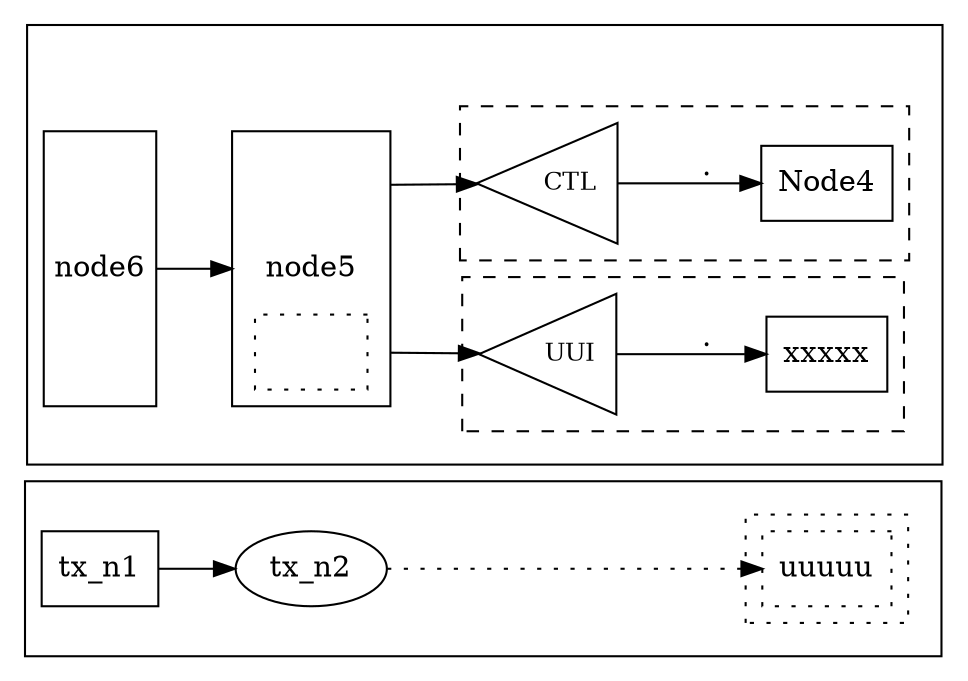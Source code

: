 digraph {
  tooltip="Graph Tooltip"
  rankdir="LR"
  newrank=true
  compound=true
  nodesep=0.1

  subgraph cluster_tx_lane{
      graph [label="";]
      tx_n1 [shape="rect"];tx_n2;
      tx_n1 -> tx_n2
      tx_n2 -> tx_d_n1 [style="dotted"]
      # cluster_d1 and cluster_d2 are dummy
      # these two dummya subgraph is to match with subgraph rx
      # because same hiearchy maintain the margin are same,
      # so the outline of cluster_tx_lane and cluster_rx_lane
      # are perfectly aligned.
      subgraph cluster_d1 {
        style=invis
        subgraph cluster_d2 {
          style=dotted
          tx_d_n1 [label="uuuuu", style=dotted,shape=rect]
        }
      }
  }
  
  subgraph cluster_rx_lane{
      label=""
      subgraph cluster_rx{
        label="rx"
        style="invis"

        subgraph cluster_a {
          label=""
          tooltip="Cluster Tooltip"
          style="dashed"
          Node1 [tooltip="Node1 Tooltip", 
                 label="UUI", 
                 shape="triangle",
                 orientation=90,
                 height=0.8,
                 fontsize=12]
          Node2 [shape="rect", label="xxxxx"]
          Node1 -> Node2 [label="." tooltip="Edge Tooltip"]
        }
        subgraph cluster_b {
          label=""
          tooltip="Cluster Tooltip"
          style="dashed"
          Node3 [tooltip="Node1 Tooltip", 
                 label="CTL", 
                 shape="triangle", 
                 orientation=90, 
                 height=0.8, 
                 fontsize=12]
          Node4 [shape="rect"]
          Node3 -> Node4 [label="." tooltip="Edge Tooltip"]
        }
      }
  
      subgraph cluster_node5{
        Node51 [label="", shape="rect", height=0.5, style="dotted"]
        Node5c [label="node5", shape="rect", height=0.4, style="dotted", color=white]
        Node52 [label="",shape="rect", height=0.5, style="invis"]
        Node51 -> Node1 [ltail=cluster_node5]
        Node52 -> Node3 [ltail=cluster_node5]
        # newrank: align node5
        {rank=same;Node51;Node5c;Node52}
      }
 
      node6 [shape="rect", fixedsize=true, height=1.840]
      node6 -> Node5c [lhead=cluster_node5]
  }

  # newrank: global control alignament between subgraph
  {rank=same;tx_d_n1;Node4}
  {rank=same;tx_n1;node6}
  {rank=same;Node51;tx_n2}
}